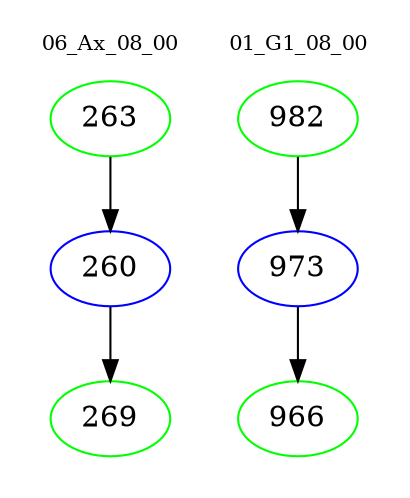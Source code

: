 digraph{
subgraph cluster_0 {
color = white
label = "06_Ax_08_00";
fontsize=10;
T0_263 [label="263", color="green"]
T0_263 -> T0_260 [color="black"]
T0_260 [label="260", color="blue"]
T0_260 -> T0_269 [color="black"]
T0_269 [label="269", color="green"]
}
subgraph cluster_1 {
color = white
label = "01_G1_08_00";
fontsize=10;
T1_982 [label="982", color="green"]
T1_982 -> T1_973 [color="black"]
T1_973 [label="973", color="blue"]
T1_973 -> T1_966 [color="black"]
T1_966 [label="966", color="green"]
}
}
